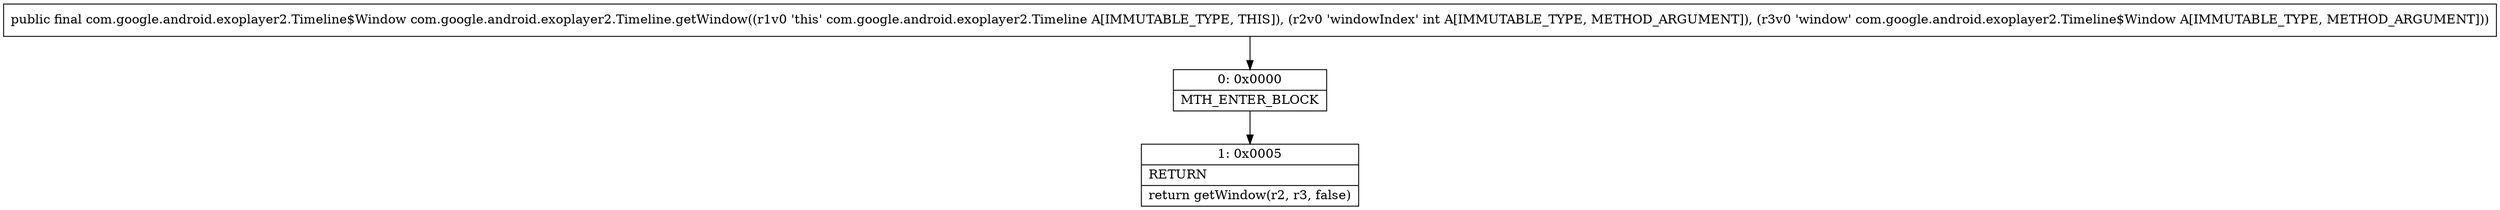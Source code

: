 digraph "CFG forcom.google.android.exoplayer2.Timeline.getWindow(ILcom\/google\/android\/exoplayer2\/Timeline$Window;)Lcom\/google\/android\/exoplayer2\/Timeline$Window;" {
Node_0 [shape=record,label="{0\:\ 0x0000|MTH_ENTER_BLOCK\l}"];
Node_1 [shape=record,label="{1\:\ 0x0005|RETURN\l|return getWindow(r2, r3, false)\l}"];
MethodNode[shape=record,label="{public final com.google.android.exoplayer2.Timeline$Window com.google.android.exoplayer2.Timeline.getWindow((r1v0 'this' com.google.android.exoplayer2.Timeline A[IMMUTABLE_TYPE, THIS]), (r2v0 'windowIndex' int A[IMMUTABLE_TYPE, METHOD_ARGUMENT]), (r3v0 'window' com.google.android.exoplayer2.Timeline$Window A[IMMUTABLE_TYPE, METHOD_ARGUMENT])) }"];
MethodNode -> Node_0;
Node_0 -> Node_1;
}

